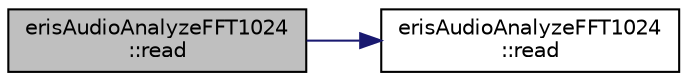 digraph "erisAudioAnalyzeFFT1024::read"
{
 // LATEX_PDF_SIZE
  edge [fontname="Helvetica",fontsize="10",labelfontname="Helvetica",labelfontsize="10"];
  node [fontname="Helvetica",fontsize="10",shape=record];
  rankdir="LR";
  Node1 [label="erisAudioAnalyzeFFT1024\l::read",height=0.2,width=0.4,color="black", fillcolor="grey75", style="filled", fontcolor="black",tooltip=" "];
  Node1 -> Node2 [color="midnightblue",fontsize="10",style="solid",fontname="Helvetica"];
  Node2 [label="erisAudioAnalyzeFFT1024\l::read",height=0.2,width=0.4,color="black", fillcolor="white", style="filled",URL="$classeris_audio_analyze_f_f_t1024.html#aa8d3a4a1acf9560568d517d843382f79",tooltip=" "];
}
